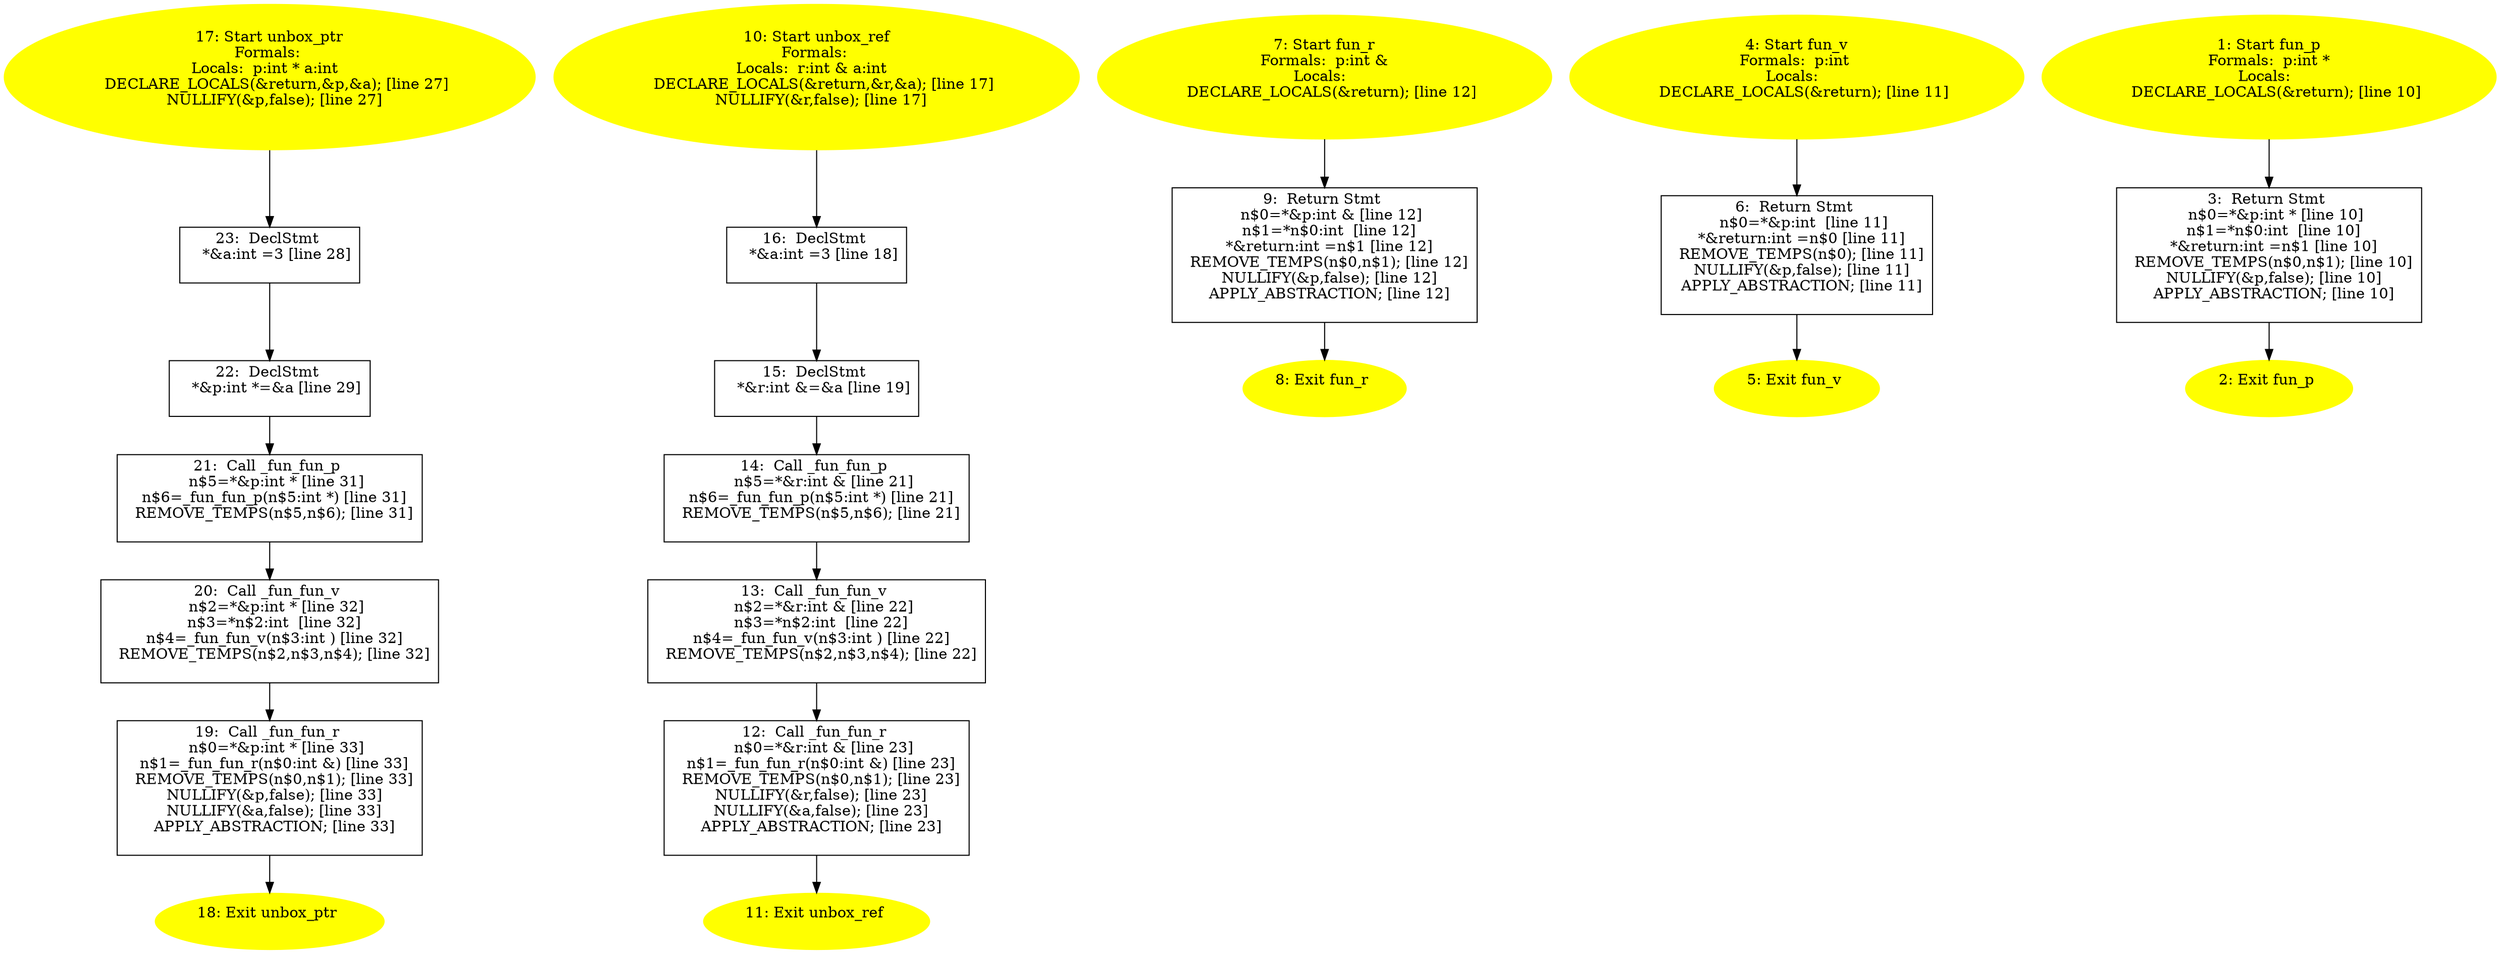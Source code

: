 digraph iCFG {
23 [label="23:  DeclStmt \n   *&a:int =3 [line 28]\n " shape="box"]
	

	 23 -> 22 ;
22 [label="22:  DeclStmt \n   *&p:int *=&a [line 29]\n " shape="box"]
	

	 22 -> 21 ;
21 [label="21:  Call _fun_fun_p \n   n$5=*&p:int * [line 31]\n  n$6=_fun_fun_p(n$5:int *) [line 31]\n  REMOVE_TEMPS(n$5,n$6); [line 31]\n " shape="box"]
	

	 21 -> 20 ;
20 [label="20:  Call _fun_fun_v \n   n$2=*&p:int * [line 32]\n  n$3=*n$2:int  [line 32]\n  n$4=_fun_fun_v(n$3:int ) [line 32]\n  REMOVE_TEMPS(n$2,n$3,n$4); [line 32]\n " shape="box"]
	

	 20 -> 19 ;
19 [label="19:  Call _fun_fun_r \n   n$0=*&p:int * [line 33]\n  n$1=_fun_fun_r(n$0:int &) [line 33]\n  REMOVE_TEMPS(n$0,n$1); [line 33]\n  NULLIFY(&p,false); [line 33]\n  NULLIFY(&a,false); [line 33]\n  APPLY_ABSTRACTION; [line 33]\n " shape="box"]
	

	 19 -> 18 ;
18 [label="18: Exit unbox_ptr \n  " color=yellow style=filled]
	

17 [label="17: Start unbox_ptr\nFormals: \nLocals:  p:int * a:int  \n   DECLARE_LOCALS(&return,&p,&a); [line 27]\n  NULLIFY(&p,false); [line 27]\n " color=yellow style=filled]
	

	 17 -> 23 ;
16 [label="16:  DeclStmt \n   *&a:int =3 [line 18]\n " shape="box"]
	

	 16 -> 15 ;
15 [label="15:  DeclStmt \n   *&r:int &=&a [line 19]\n " shape="box"]
	

	 15 -> 14 ;
14 [label="14:  Call _fun_fun_p \n   n$5=*&r:int & [line 21]\n  n$6=_fun_fun_p(n$5:int *) [line 21]\n  REMOVE_TEMPS(n$5,n$6); [line 21]\n " shape="box"]
	

	 14 -> 13 ;
13 [label="13:  Call _fun_fun_v \n   n$2=*&r:int & [line 22]\n  n$3=*n$2:int  [line 22]\n  n$4=_fun_fun_v(n$3:int ) [line 22]\n  REMOVE_TEMPS(n$2,n$3,n$4); [line 22]\n " shape="box"]
	

	 13 -> 12 ;
12 [label="12:  Call _fun_fun_r \n   n$0=*&r:int & [line 23]\n  n$1=_fun_fun_r(n$0:int &) [line 23]\n  REMOVE_TEMPS(n$0,n$1); [line 23]\n  NULLIFY(&r,false); [line 23]\n  NULLIFY(&a,false); [line 23]\n  APPLY_ABSTRACTION; [line 23]\n " shape="box"]
	

	 12 -> 11 ;
11 [label="11: Exit unbox_ref \n  " color=yellow style=filled]
	

10 [label="10: Start unbox_ref\nFormals: \nLocals:  r:int & a:int  \n   DECLARE_LOCALS(&return,&r,&a); [line 17]\n  NULLIFY(&r,false); [line 17]\n " color=yellow style=filled]
	

	 10 -> 16 ;
9 [label="9:  Return Stmt \n   n$0=*&p:int & [line 12]\n  n$1=*n$0:int  [line 12]\n  *&return:int =n$1 [line 12]\n  REMOVE_TEMPS(n$0,n$1); [line 12]\n  NULLIFY(&p,false); [line 12]\n  APPLY_ABSTRACTION; [line 12]\n " shape="box"]
	

	 9 -> 8 ;
8 [label="8: Exit fun_r \n  " color=yellow style=filled]
	

7 [label="7: Start fun_r\nFormals:  p:int &\nLocals:  \n   DECLARE_LOCALS(&return); [line 12]\n " color=yellow style=filled]
	

	 7 -> 9 ;
6 [label="6:  Return Stmt \n   n$0=*&p:int  [line 11]\n  *&return:int =n$0 [line 11]\n  REMOVE_TEMPS(n$0); [line 11]\n  NULLIFY(&p,false); [line 11]\n  APPLY_ABSTRACTION; [line 11]\n " shape="box"]
	

	 6 -> 5 ;
5 [label="5: Exit fun_v \n  " color=yellow style=filled]
	

4 [label="4: Start fun_v\nFormals:  p:int \nLocals:  \n   DECLARE_LOCALS(&return); [line 11]\n " color=yellow style=filled]
	

	 4 -> 6 ;
3 [label="3:  Return Stmt \n   n$0=*&p:int * [line 10]\n  n$1=*n$0:int  [line 10]\n  *&return:int =n$1 [line 10]\n  REMOVE_TEMPS(n$0,n$1); [line 10]\n  NULLIFY(&p,false); [line 10]\n  APPLY_ABSTRACTION; [line 10]\n " shape="box"]
	

	 3 -> 2 ;
2 [label="2: Exit fun_p \n  " color=yellow style=filled]
	

1 [label="1: Start fun_p\nFormals:  p:int *\nLocals:  \n   DECLARE_LOCALS(&return); [line 10]\n " color=yellow style=filled]
	

	 1 -> 3 ;
}
